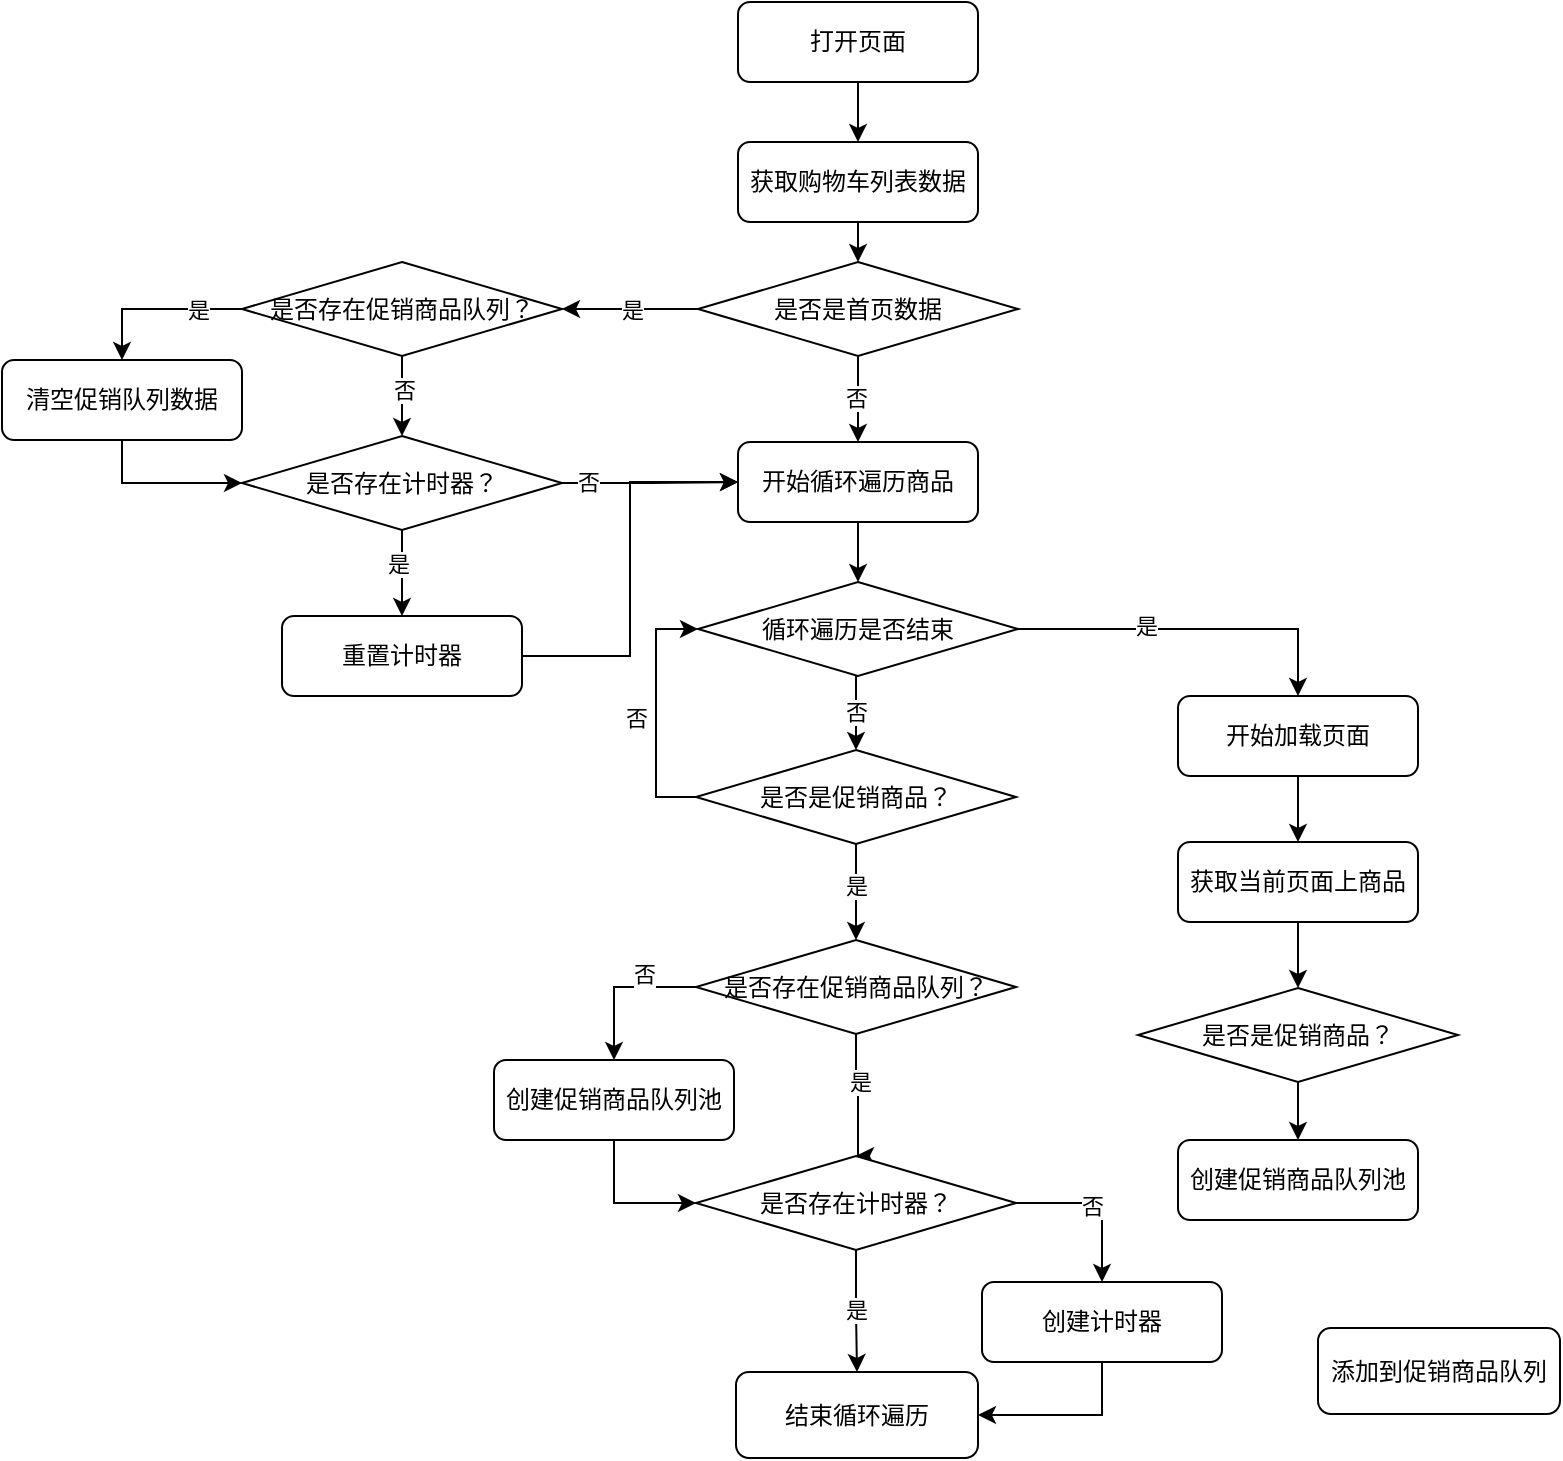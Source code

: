<mxfile version="24.8.2">
  <diagram name="第 1 页" id="R6g4_k_lo_HqXa_tKg9e">
    <mxGraphModel dx="2069" dy="1897" grid="1" gridSize="10" guides="1" tooltips="1" connect="1" arrows="1" fold="1" page="1" pageScale="1" pageWidth="827" pageHeight="1169" math="0" shadow="0">
      <root>
        <mxCell id="0" />
        <mxCell id="1" parent="0" />
        <mxCell id="FPhpKPtuI8EvFTrIbxDG-2" style="edgeStyle=orthogonalEdgeStyle;rounded=0;orthogonalLoop=1;jettySize=auto;html=1;exitX=0.5;exitY=1;exitDx=0;exitDy=0;entryX=0.5;entryY=0;entryDx=0;entryDy=0;" edge="1" parent="1" source="IqsxcXfb04PyP9Ou5wMe-1" target="FPhpKPtuI8EvFTrIbxDG-1">
          <mxGeometry relative="1" as="geometry" />
        </mxCell>
        <mxCell id="IqsxcXfb04PyP9Ou5wMe-1" value="打开页面" style="rounded=1;whiteSpace=wrap;html=1;" parent="1" vertex="1">
          <mxGeometry x="320" y="-100" width="120" height="40" as="geometry" />
        </mxCell>
        <mxCell id="FPhpKPtuI8EvFTrIbxDG-36" style="edgeStyle=orthogonalEdgeStyle;rounded=0;orthogonalLoop=1;jettySize=auto;html=1;exitX=0.5;exitY=1;exitDx=0;exitDy=0;entryX=0.5;entryY=0;entryDx=0;entryDy=0;" edge="1" parent="1" source="IqsxcXfb04PyP9Ou5wMe-4" target="FPhpKPtuI8EvFTrIbxDG-35">
          <mxGeometry relative="1" as="geometry" />
        </mxCell>
        <mxCell id="IqsxcXfb04PyP9Ou5wMe-4" value="开始循环遍历商品" style="rounded=1;whiteSpace=wrap;html=1;" parent="1" vertex="1">
          <mxGeometry x="320" y="120" width="120" height="40" as="geometry" />
        </mxCell>
        <mxCell id="IqsxcXfb04PyP9Ou5wMe-27" style="edgeStyle=orthogonalEdgeStyle;rounded=0;orthogonalLoop=1;jettySize=auto;html=1;exitX=0.5;exitY=1;exitDx=0;exitDy=0;entryX=0;entryY=0.5;entryDx=0;entryDy=0;" parent="1" source="IqsxcXfb04PyP9Ou5wMe-8" target="IqsxcXfb04PyP9Ou5wMe-26" edge="1">
          <mxGeometry relative="1" as="geometry" />
        </mxCell>
        <mxCell id="IqsxcXfb04PyP9Ou5wMe-8" value="创建促销商品队列池" style="rounded=1;whiteSpace=wrap;html=1;" parent="1" vertex="1">
          <mxGeometry x="198" y="429" width="120" height="40" as="geometry" />
        </mxCell>
        <mxCell id="IqsxcXfb04PyP9Ou5wMe-16" style="edgeStyle=orthogonalEdgeStyle;rounded=0;orthogonalLoop=1;jettySize=auto;html=1;exitX=0.5;exitY=1;exitDx=0;exitDy=0;entryX=0.5;entryY=0;entryDx=0;entryDy=0;" parent="1" source="IqsxcXfb04PyP9Ou5wMe-11" target="IqsxcXfb04PyP9Ou5wMe-15" edge="1">
          <mxGeometry relative="1" as="geometry" />
        </mxCell>
        <mxCell id="IqsxcXfb04PyP9Ou5wMe-21" value="是" style="edgeLabel;html=1;align=center;verticalAlign=middle;resizable=0;points=[];" parent="IqsxcXfb04PyP9Ou5wMe-16" vertex="1" connectable="0">
          <mxGeometry x="-0.15" relative="1" as="geometry">
            <mxPoint as="offset" />
          </mxGeometry>
        </mxCell>
        <mxCell id="FPhpKPtuI8EvFTrIbxDG-38" style="edgeStyle=orthogonalEdgeStyle;rounded=0;orthogonalLoop=1;jettySize=auto;html=1;exitX=0;exitY=0.5;exitDx=0;exitDy=0;entryX=0;entryY=0.5;entryDx=0;entryDy=0;" edge="1" parent="1" source="IqsxcXfb04PyP9Ou5wMe-11" target="FPhpKPtuI8EvFTrIbxDG-35">
          <mxGeometry relative="1" as="geometry" />
        </mxCell>
        <mxCell id="FPhpKPtuI8EvFTrIbxDG-39" value="否" style="edgeLabel;html=1;align=center;verticalAlign=middle;resizable=0;points=[];" vertex="1" connectable="0" parent="FPhpKPtuI8EvFTrIbxDG-38">
          <mxGeometry x="-0.05" y="1" relative="1" as="geometry">
            <mxPoint x="-9" as="offset" />
          </mxGeometry>
        </mxCell>
        <mxCell id="IqsxcXfb04PyP9Ou5wMe-11" value="是否是促销商品？" style="rhombus;whiteSpace=wrap;html=1;" parent="1" vertex="1">
          <mxGeometry x="299" y="274" width="160" height="47" as="geometry" />
        </mxCell>
        <mxCell id="IqsxcXfb04PyP9Ou5wMe-17" style="edgeStyle=orthogonalEdgeStyle;rounded=0;orthogonalLoop=1;jettySize=auto;html=1;exitX=0;exitY=0.5;exitDx=0;exitDy=0;entryX=0.5;entryY=0;entryDx=0;entryDy=0;" parent="1" source="IqsxcXfb04PyP9Ou5wMe-15" target="IqsxcXfb04PyP9Ou5wMe-8" edge="1">
          <mxGeometry relative="1" as="geometry" />
        </mxCell>
        <mxCell id="IqsxcXfb04PyP9Ou5wMe-18" value="否" style="edgeLabel;html=1;align=center;verticalAlign=middle;resizable=0;points=[];" parent="IqsxcXfb04PyP9Ou5wMe-17" vertex="1" connectable="0">
          <mxGeometry x="0.136" y="2" relative="1" as="geometry">
            <mxPoint x="13" y="-10" as="offset" />
          </mxGeometry>
        </mxCell>
        <mxCell id="IqsxcXfb04PyP9Ou5wMe-20" style="edgeStyle=orthogonalEdgeStyle;rounded=0;orthogonalLoop=1;jettySize=auto;html=1;exitX=0.5;exitY=1;exitDx=0;exitDy=0;entryX=0.5;entryY=0;entryDx=0;entryDy=0;" parent="1" source="IqsxcXfb04PyP9Ou5wMe-15" target="IqsxcXfb04PyP9Ou5wMe-26" edge="1">
          <mxGeometry relative="1" as="geometry">
            <mxPoint x="379" y="467" as="targetPoint" />
            <Array as="points">
              <mxPoint x="379" y="436" />
              <mxPoint x="380" y="436" />
            </Array>
          </mxGeometry>
        </mxCell>
        <mxCell id="IqsxcXfb04PyP9Ou5wMe-23" value="是" style="edgeLabel;html=1;align=center;verticalAlign=middle;resizable=0;points=[];" parent="IqsxcXfb04PyP9Ou5wMe-20" vertex="1" connectable="0">
          <mxGeometry x="-0.205" y="1" relative="1" as="geometry">
            <mxPoint as="offset" />
          </mxGeometry>
        </mxCell>
        <mxCell id="IqsxcXfb04PyP9Ou5wMe-15" value="是否存在促销商品队列？" style="rhombus;whiteSpace=wrap;html=1;" parent="1" vertex="1">
          <mxGeometry x="299" y="369" width="160" height="47" as="geometry" />
        </mxCell>
        <mxCell id="IqsxcXfb04PyP9Ou5wMe-25" value="结束循环遍历" style="rounded=1;whiteSpace=wrap;html=1;" parent="1" vertex="1">
          <mxGeometry x="319" y="585" width="121" height="43" as="geometry" />
        </mxCell>
        <mxCell id="IqsxcXfb04PyP9Ou5wMe-29" style="edgeStyle=orthogonalEdgeStyle;rounded=0;orthogonalLoop=1;jettySize=auto;html=1;exitX=0.5;exitY=1;exitDx=0;exitDy=0;entryX=0.5;entryY=0;entryDx=0;entryDy=0;" parent="1" source="IqsxcXfb04PyP9Ou5wMe-26" target="IqsxcXfb04PyP9Ou5wMe-25" edge="1">
          <mxGeometry relative="1" as="geometry" />
        </mxCell>
        <mxCell id="IqsxcXfb04PyP9Ou5wMe-30" value="是" style="edgeLabel;html=1;align=center;verticalAlign=middle;resizable=0;points=[];" parent="IqsxcXfb04PyP9Ou5wMe-29" vertex="1" connectable="0">
          <mxGeometry x="-0.041" relative="1" as="geometry">
            <mxPoint as="offset" />
          </mxGeometry>
        </mxCell>
        <mxCell id="FPhpKPtuI8EvFTrIbxDG-33" style="edgeStyle=orthogonalEdgeStyle;rounded=0;orthogonalLoop=1;jettySize=auto;html=1;exitX=1;exitY=0.5;exitDx=0;exitDy=0;entryX=0.5;entryY=0;entryDx=0;entryDy=0;" edge="1" parent="1" source="IqsxcXfb04PyP9Ou5wMe-26" target="IqsxcXfb04PyP9Ou5wMe-28">
          <mxGeometry relative="1" as="geometry" />
        </mxCell>
        <mxCell id="FPhpKPtuI8EvFTrIbxDG-40" value="否" style="edgeLabel;html=1;align=center;verticalAlign=middle;resizable=0;points=[];" vertex="1" connectable="0" parent="FPhpKPtuI8EvFTrIbxDG-33">
          <mxGeometry x="-0.096" relative="1" as="geometry">
            <mxPoint y="1" as="offset" />
          </mxGeometry>
        </mxCell>
        <mxCell id="IqsxcXfb04PyP9Ou5wMe-26" value="是否存在计时器？" style="rhombus;whiteSpace=wrap;html=1;" parent="1" vertex="1">
          <mxGeometry x="299" y="477" width="160" height="47" as="geometry" />
        </mxCell>
        <mxCell id="FPhpKPtuI8EvFTrIbxDG-41" style="edgeStyle=orthogonalEdgeStyle;rounded=0;orthogonalLoop=1;jettySize=auto;html=1;exitX=0.5;exitY=1;exitDx=0;exitDy=0;entryX=1;entryY=0.5;entryDx=0;entryDy=0;" edge="1" parent="1" source="IqsxcXfb04PyP9Ou5wMe-28" target="IqsxcXfb04PyP9Ou5wMe-25">
          <mxGeometry relative="1" as="geometry" />
        </mxCell>
        <mxCell id="IqsxcXfb04PyP9Ou5wMe-28" value="创建计时器" style="rounded=1;whiteSpace=wrap;html=1;" parent="1" vertex="1">
          <mxGeometry x="442" y="540" width="120" height="40" as="geometry" />
        </mxCell>
        <mxCell id="FPhpKPtuI8EvFTrIbxDG-5" style="edgeStyle=orthogonalEdgeStyle;rounded=0;orthogonalLoop=1;jettySize=auto;html=1;exitX=0.5;exitY=1;exitDx=0;exitDy=0;entryX=0.5;entryY=0;entryDx=0;entryDy=0;" edge="1" parent="1" source="FPhpKPtuI8EvFTrIbxDG-1" target="FPhpKPtuI8EvFTrIbxDG-3">
          <mxGeometry relative="1" as="geometry" />
        </mxCell>
        <mxCell id="FPhpKPtuI8EvFTrIbxDG-1" value="获取购物车列表数据" style="rounded=1;whiteSpace=wrap;html=1;" vertex="1" parent="1">
          <mxGeometry x="320" y="-30" width="120" height="40" as="geometry" />
        </mxCell>
        <mxCell id="FPhpKPtuI8EvFTrIbxDG-4" style="edgeStyle=orthogonalEdgeStyle;rounded=0;orthogonalLoop=1;jettySize=auto;html=1;exitX=0.5;exitY=1;exitDx=0;exitDy=0;" edge="1" parent="1" source="FPhpKPtuI8EvFTrIbxDG-3" target="IqsxcXfb04PyP9Ou5wMe-4">
          <mxGeometry relative="1" as="geometry" />
        </mxCell>
        <mxCell id="FPhpKPtuI8EvFTrIbxDG-42" value="否" style="edgeLabel;html=1;align=center;verticalAlign=middle;resizable=0;points=[];" vertex="1" connectable="0" parent="FPhpKPtuI8EvFTrIbxDG-4">
          <mxGeometry x="-0.023" y="-1" relative="1" as="geometry">
            <mxPoint as="offset" />
          </mxGeometry>
        </mxCell>
        <mxCell id="FPhpKPtuI8EvFTrIbxDG-43" style="edgeStyle=orthogonalEdgeStyle;rounded=0;orthogonalLoop=1;jettySize=auto;html=1;exitX=0;exitY=0.5;exitDx=0;exitDy=0;entryX=1;entryY=0.5;entryDx=0;entryDy=0;" edge="1" parent="1" source="FPhpKPtuI8EvFTrIbxDG-3" target="FPhpKPtuI8EvFTrIbxDG-7">
          <mxGeometry relative="1" as="geometry" />
        </mxCell>
        <mxCell id="FPhpKPtuI8EvFTrIbxDG-44" value="是" style="edgeLabel;html=1;align=center;verticalAlign=middle;resizable=0;points=[];" vertex="1" connectable="0" parent="FPhpKPtuI8EvFTrIbxDG-43">
          <mxGeometry x="-0.017" relative="1" as="geometry">
            <mxPoint as="offset" />
          </mxGeometry>
        </mxCell>
        <mxCell id="FPhpKPtuI8EvFTrIbxDG-3" value="是否是首页数据" style="rhombus;whiteSpace=wrap;html=1;" vertex="1" parent="1">
          <mxGeometry x="300" y="30" width="160" height="47" as="geometry" />
        </mxCell>
        <mxCell id="FPhpKPtuI8EvFTrIbxDG-9" style="edgeStyle=orthogonalEdgeStyle;rounded=0;orthogonalLoop=1;jettySize=auto;html=1;exitX=0.5;exitY=1;exitDx=0;exitDy=0;entryX=0.5;entryY=0;entryDx=0;entryDy=0;" edge="1" parent="1" source="FPhpKPtuI8EvFTrIbxDG-7" target="FPhpKPtuI8EvFTrIbxDG-8">
          <mxGeometry relative="1" as="geometry" />
        </mxCell>
        <mxCell id="FPhpKPtuI8EvFTrIbxDG-19" value="否" style="edgeLabel;html=1;align=center;verticalAlign=middle;resizable=0;points=[];" vertex="1" connectable="0" parent="FPhpKPtuI8EvFTrIbxDG-9">
          <mxGeometry x="-0.163" y="1" relative="1" as="geometry">
            <mxPoint as="offset" />
          </mxGeometry>
        </mxCell>
        <mxCell id="FPhpKPtuI8EvFTrIbxDG-13" style="edgeStyle=orthogonalEdgeStyle;rounded=0;orthogonalLoop=1;jettySize=auto;html=1;exitX=0;exitY=0.5;exitDx=0;exitDy=0;entryX=0.5;entryY=0;entryDx=0;entryDy=0;" edge="1" parent="1" source="FPhpKPtuI8EvFTrIbxDG-7" target="FPhpKPtuI8EvFTrIbxDG-12">
          <mxGeometry relative="1" as="geometry" />
        </mxCell>
        <mxCell id="FPhpKPtuI8EvFTrIbxDG-16" value="是" style="edgeLabel;html=1;align=center;verticalAlign=middle;resizable=0;points=[];" vertex="1" connectable="0" parent="FPhpKPtuI8EvFTrIbxDG-13">
          <mxGeometry x="-0.471" relative="1" as="geometry">
            <mxPoint as="offset" />
          </mxGeometry>
        </mxCell>
        <mxCell id="FPhpKPtuI8EvFTrIbxDG-7" value="是否存在促销商品队列？" style="rhombus;whiteSpace=wrap;html=1;" vertex="1" parent="1">
          <mxGeometry x="72" y="30" width="160" height="47" as="geometry" />
        </mxCell>
        <mxCell id="FPhpKPtuI8EvFTrIbxDG-21" style="edgeStyle=orthogonalEdgeStyle;rounded=0;orthogonalLoop=1;jettySize=auto;html=1;exitX=0.5;exitY=1;exitDx=0;exitDy=0;entryX=0.5;entryY=0;entryDx=0;entryDy=0;" edge="1" parent="1" source="FPhpKPtuI8EvFTrIbxDG-8" target="FPhpKPtuI8EvFTrIbxDG-18">
          <mxGeometry relative="1" as="geometry" />
        </mxCell>
        <mxCell id="FPhpKPtuI8EvFTrIbxDG-22" value="是" style="edgeLabel;html=1;align=center;verticalAlign=middle;resizable=0;points=[];" vertex="1" connectable="0" parent="FPhpKPtuI8EvFTrIbxDG-21">
          <mxGeometry x="-0.209" y="-2" relative="1" as="geometry">
            <mxPoint as="offset" />
          </mxGeometry>
        </mxCell>
        <mxCell id="FPhpKPtuI8EvFTrIbxDG-27" style="edgeStyle=orthogonalEdgeStyle;rounded=0;orthogonalLoop=1;jettySize=auto;html=1;exitX=1;exitY=0.5;exitDx=0;exitDy=0;entryX=0;entryY=0.5;entryDx=0;entryDy=0;" edge="1" parent="1" source="FPhpKPtuI8EvFTrIbxDG-8" target="IqsxcXfb04PyP9Ou5wMe-4">
          <mxGeometry relative="1" as="geometry" />
        </mxCell>
        <mxCell id="FPhpKPtuI8EvFTrIbxDG-28" value="否" style="edgeLabel;html=1;align=center;verticalAlign=middle;resizable=0;points=[];" vertex="1" connectable="0" parent="FPhpKPtuI8EvFTrIbxDG-27">
          <mxGeometry x="-0.712" y="2" relative="1" as="geometry">
            <mxPoint y="1" as="offset" />
          </mxGeometry>
        </mxCell>
        <mxCell id="FPhpKPtuI8EvFTrIbxDG-8" value="是否存在计时器？" style="rhombus;whiteSpace=wrap;html=1;" vertex="1" parent="1">
          <mxGeometry x="72" y="117" width="160" height="47" as="geometry" />
        </mxCell>
        <mxCell id="FPhpKPtuI8EvFTrIbxDG-15" style="edgeStyle=orthogonalEdgeStyle;rounded=0;orthogonalLoop=1;jettySize=auto;html=1;exitX=0.5;exitY=1;exitDx=0;exitDy=0;entryX=0;entryY=0.5;entryDx=0;entryDy=0;" edge="1" parent="1" source="FPhpKPtuI8EvFTrIbxDG-12" target="FPhpKPtuI8EvFTrIbxDG-8">
          <mxGeometry relative="1" as="geometry" />
        </mxCell>
        <mxCell id="FPhpKPtuI8EvFTrIbxDG-12" value="清空促销队列数据" style="rounded=1;whiteSpace=wrap;html=1;" vertex="1" parent="1">
          <mxGeometry x="-48" y="79" width="120" height="40" as="geometry" />
        </mxCell>
        <mxCell id="FPhpKPtuI8EvFTrIbxDG-34" style="edgeStyle=orthogonalEdgeStyle;rounded=0;orthogonalLoop=1;jettySize=auto;html=1;exitX=1;exitY=0.5;exitDx=0;exitDy=0;entryX=0;entryY=0.5;entryDx=0;entryDy=0;" edge="1" parent="1" source="FPhpKPtuI8EvFTrIbxDG-18" target="IqsxcXfb04PyP9Ou5wMe-4">
          <mxGeometry relative="1" as="geometry" />
        </mxCell>
        <mxCell id="FPhpKPtuI8EvFTrIbxDG-18" value="重置计时器" style="rounded=1;whiteSpace=wrap;html=1;" vertex="1" parent="1">
          <mxGeometry x="92" y="207" width="120" height="40" as="geometry" />
        </mxCell>
        <mxCell id="FPhpKPtuI8EvFTrIbxDG-37" value="否" style="edgeStyle=orthogonalEdgeStyle;rounded=0;orthogonalLoop=1;jettySize=auto;html=1;exitX=0.5;exitY=1;exitDx=0;exitDy=0;entryX=0.5;entryY=0;entryDx=0;entryDy=0;" edge="1" parent="1" source="FPhpKPtuI8EvFTrIbxDG-35" target="IqsxcXfb04PyP9Ou5wMe-11">
          <mxGeometry relative="1" as="geometry" />
        </mxCell>
        <mxCell id="FPhpKPtuI8EvFTrIbxDG-47" style="edgeStyle=orthogonalEdgeStyle;rounded=0;orthogonalLoop=1;jettySize=auto;html=1;exitX=1;exitY=0.5;exitDx=0;exitDy=0;" edge="1" parent="1" source="FPhpKPtuI8EvFTrIbxDG-35" target="FPhpKPtuI8EvFTrIbxDG-46">
          <mxGeometry relative="1" as="geometry" />
        </mxCell>
        <mxCell id="FPhpKPtuI8EvFTrIbxDG-48" value="是" style="edgeLabel;html=1;align=center;verticalAlign=middle;resizable=0;points=[];" vertex="1" connectable="0" parent="FPhpKPtuI8EvFTrIbxDG-47">
          <mxGeometry x="-0.262" y="3" relative="1" as="geometry">
            <mxPoint y="1" as="offset" />
          </mxGeometry>
        </mxCell>
        <mxCell id="FPhpKPtuI8EvFTrIbxDG-35" value="循环遍历是否结束" style="rhombus;whiteSpace=wrap;html=1;" vertex="1" parent="1">
          <mxGeometry x="300" y="190" width="160" height="47" as="geometry" />
        </mxCell>
        <mxCell id="FPhpKPtuI8EvFTrIbxDG-51" style="edgeStyle=orthogonalEdgeStyle;rounded=0;orthogonalLoop=1;jettySize=auto;html=1;exitX=0.5;exitY=1;exitDx=0;exitDy=0;entryX=0.5;entryY=0;entryDx=0;entryDy=0;" edge="1" parent="1" source="FPhpKPtuI8EvFTrIbxDG-46" target="FPhpKPtuI8EvFTrIbxDG-50">
          <mxGeometry relative="1" as="geometry" />
        </mxCell>
        <mxCell id="FPhpKPtuI8EvFTrIbxDG-46" value="开始加载页面" style="rounded=1;whiteSpace=wrap;html=1;" vertex="1" parent="1">
          <mxGeometry x="540" y="247" width="120" height="40" as="geometry" />
        </mxCell>
        <mxCell id="FPhpKPtuI8EvFTrIbxDG-53" style="edgeStyle=orthogonalEdgeStyle;rounded=0;orthogonalLoop=1;jettySize=auto;html=1;exitX=0.5;exitY=1;exitDx=0;exitDy=0;entryX=0.5;entryY=0;entryDx=0;entryDy=0;" edge="1" parent="1" source="FPhpKPtuI8EvFTrIbxDG-50" target="FPhpKPtuI8EvFTrIbxDG-52">
          <mxGeometry relative="1" as="geometry" />
        </mxCell>
        <mxCell id="FPhpKPtuI8EvFTrIbxDG-50" value="获取当前页面上商品" style="rounded=1;whiteSpace=wrap;html=1;" vertex="1" parent="1">
          <mxGeometry x="540" y="320" width="120" height="40" as="geometry" />
        </mxCell>
        <mxCell id="FPhpKPtuI8EvFTrIbxDG-55" style="edgeStyle=orthogonalEdgeStyle;rounded=0;orthogonalLoop=1;jettySize=auto;html=1;exitX=0.5;exitY=1;exitDx=0;exitDy=0;entryX=0.5;entryY=0;entryDx=0;entryDy=0;" edge="1" parent="1" source="FPhpKPtuI8EvFTrIbxDG-52" target="FPhpKPtuI8EvFTrIbxDG-54">
          <mxGeometry relative="1" as="geometry" />
        </mxCell>
        <mxCell id="FPhpKPtuI8EvFTrIbxDG-52" value="是否是促销商品？" style="rhombus;whiteSpace=wrap;html=1;" vertex="1" parent="1">
          <mxGeometry x="520" y="393" width="160" height="47" as="geometry" />
        </mxCell>
        <mxCell id="FPhpKPtuI8EvFTrIbxDG-54" value="创建促销商品队列池" style="rounded=1;whiteSpace=wrap;html=1;" vertex="1" parent="1">
          <mxGeometry x="540" y="469" width="120" height="40" as="geometry" />
        </mxCell>
        <mxCell id="FPhpKPtuI8EvFTrIbxDG-56" value="&lt;div&gt;添加到促销商品队列&lt;/div&gt;" style="rounded=1;whiteSpace=wrap;html=1;" vertex="1" parent="1">
          <mxGeometry x="610" y="563" width="121" height="43" as="geometry" />
        </mxCell>
      </root>
    </mxGraphModel>
  </diagram>
</mxfile>
